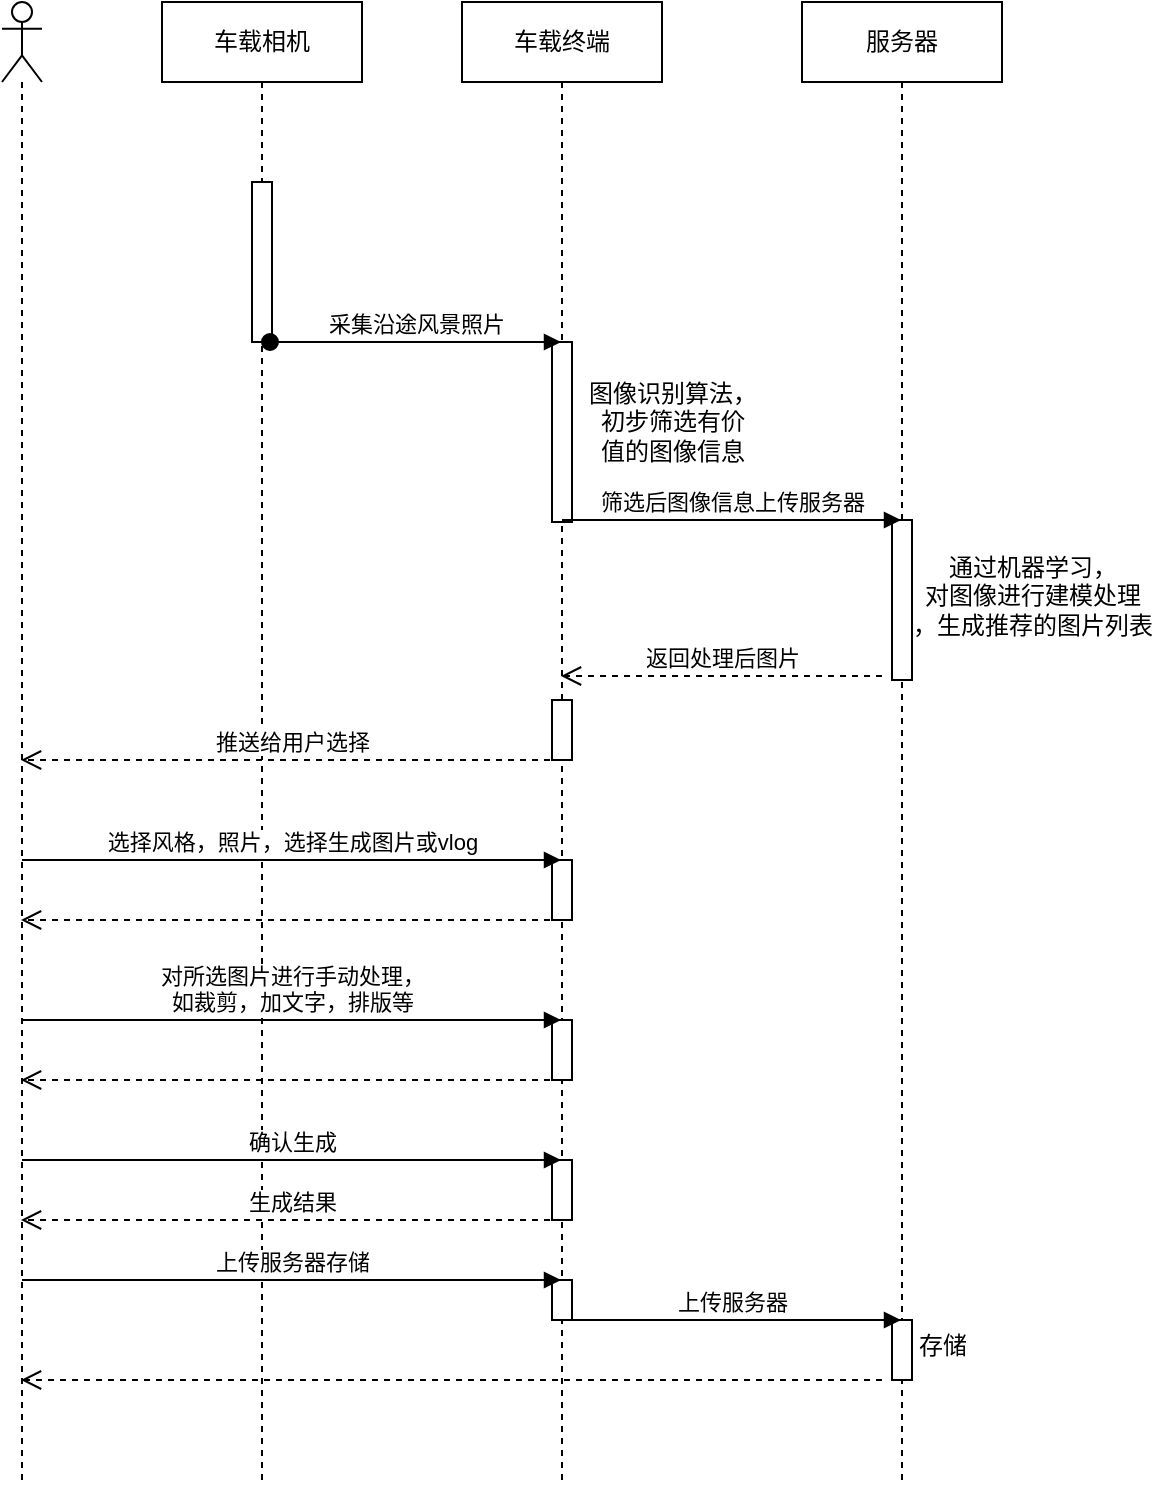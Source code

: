 <mxfile version="21.2.1" type="github">
  <diagram name="第 1 页" id="ib01LSSkLBWW3UDYk8SP">
    <mxGraphModel dx="1648" dy="908" grid="0" gridSize="10" guides="1" tooltips="1" connect="1" arrows="1" fold="1" page="1" pageScale="1" pageWidth="827" pageHeight="1169" math="0" shadow="0">
      <root>
        <mxCell id="0" />
        <mxCell id="1" parent="0" />
        <mxCell id="8xRexprWtARWGEOTkJHX-2" value="" style="shape=umlLifeline;perimeter=lifelinePerimeter;whiteSpace=wrap;html=1;container=1;dropTarget=0;collapsible=0;recursiveResize=0;outlineConnect=0;portConstraint=eastwest;newEdgeStyle={&quot;edgeStyle&quot;:&quot;elbowEdgeStyle&quot;,&quot;elbow&quot;:&quot;vertical&quot;,&quot;curved&quot;:0,&quot;rounded&quot;:0};participant=umlActor;" vertex="1" parent="1">
          <mxGeometry x="100" y="250" width="20" height="740" as="geometry" />
        </mxCell>
        <mxCell id="8xRexprWtARWGEOTkJHX-3" value="车载相机" style="shape=umlLifeline;perimeter=lifelinePerimeter;whiteSpace=wrap;html=1;container=1;dropTarget=0;collapsible=0;recursiveResize=0;outlineConnect=0;portConstraint=eastwest;newEdgeStyle={&quot;edgeStyle&quot;:&quot;elbowEdgeStyle&quot;,&quot;elbow&quot;:&quot;vertical&quot;,&quot;curved&quot;:0,&quot;rounded&quot;:0};" vertex="1" parent="1">
          <mxGeometry x="180" y="250" width="100" height="740" as="geometry" />
        </mxCell>
        <mxCell id="8xRexprWtARWGEOTkJHX-8" value="" style="html=1;points=[];perimeter=orthogonalPerimeter;outlineConnect=0;targetShapes=umlLifeline;portConstraint=eastwest;newEdgeStyle={&quot;edgeStyle&quot;:&quot;elbowEdgeStyle&quot;,&quot;elbow&quot;:&quot;vertical&quot;,&quot;curved&quot;:0,&quot;rounded&quot;:0};" vertex="1" parent="8xRexprWtARWGEOTkJHX-3">
          <mxGeometry x="45" y="90" width="10" height="80" as="geometry" />
        </mxCell>
        <mxCell id="8xRexprWtARWGEOTkJHX-4" value="车载终端" style="shape=umlLifeline;perimeter=lifelinePerimeter;whiteSpace=wrap;html=1;container=1;dropTarget=0;collapsible=0;recursiveResize=0;outlineConnect=0;portConstraint=eastwest;newEdgeStyle={&quot;edgeStyle&quot;:&quot;elbowEdgeStyle&quot;,&quot;elbow&quot;:&quot;vertical&quot;,&quot;curved&quot;:0,&quot;rounded&quot;:0};" vertex="1" parent="1">
          <mxGeometry x="330" y="250" width="100" height="740" as="geometry" />
        </mxCell>
        <mxCell id="8xRexprWtARWGEOTkJHX-11" value="" style="html=1;points=[];perimeter=orthogonalPerimeter;outlineConnect=0;targetShapes=umlLifeline;portConstraint=eastwest;newEdgeStyle={&quot;edgeStyle&quot;:&quot;elbowEdgeStyle&quot;,&quot;elbow&quot;:&quot;vertical&quot;,&quot;curved&quot;:0,&quot;rounded&quot;:0};" vertex="1" parent="8xRexprWtARWGEOTkJHX-4">
          <mxGeometry x="45" y="170" width="10" height="90" as="geometry" />
        </mxCell>
        <mxCell id="8xRexprWtARWGEOTkJHX-24" value="" style="html=1;points=[];perimeter=orthogonalPerimeter;outlineConnect=0;targetShapes=umlLifeline;portConstraint=eastwest;newEdgeStyle={&quot;edgeStyle&quot;:&quot;elbowEdgeStyle&quot;,&quot;elbow&quot;:&quot;vertical&quot;,&quot;curved&quot;:0,&quot;rounded&quot;:0};" vertex="1" parent="8xRexprWtARWGEOTkJHX-4">
          <mxGeometry x="45" y="349" width="10" height="30" as="geometry" />
        </mxCell>
        <mxCell id="8xRexprWtARWGEOTkJHX-26" value="" style="html=1;points=[];perimeter=orthogonalPerimeter;outlineConnect=0;targetShapes=umlLifeline;portConstraint=eastwest;newEdgeStyle={&quot;edgeStyle&quot;:&quot;elbowEdgeStyle&quot;,&quot;elbow&quot;:&quot;vertical&quot;,&quot;curved&quot;:0,&quot;rounded&quot;:0};" vertex="1" parent="8xRexprWtARWGEOTkJHX-4">
          <mxGeometry x="45" y="429" width="10" height="30" as="geometry" />
        </mxCell>
        <mxCell id="8xRexprWtARWGEOTkJHX-32" value="" style="html=1;points=[];perimeter=orthogonalPerimeter;outlineConnect=0;targetShapes=umlLifeline;portConstraint=eastwest;newEdgeStyle={&quot;edgeStyle&quot;:&quot;elbowEdgeStyle&quot;,&quot;elbow&quot;:&quot;vertical&quot;,&quot;curved&quot;:0,&quot;rounded&quot;:0};" vertex="1" parent="8xRexprWtARWGEOTkJHX-4">
          <mxGeometry x="45" y="509" width="10" height="30" as="geometry" />
        </mxCell>
        <mxCell id="8xRexprWtARWGEOTkJHX-36" value="" style="html=1;points=[];perimeter=orthogonalPerimeter;outlineConnect=0;targetShapes=umlLifeline;portConstraint=eastwest;newEdgeStyle={&quot;edgeStyle&quot;:&quot;elbowEdgeStyle&quot;,&quot;elbow&quot;:&quot;vertical&quot;,&quot;curved&quot;:0,&quot;rounded&quot;:0};" vertex="1" parent="8xRexprWtARWGEOTkJHX-4">
          <mxGeometry x="45" y="579" width="10" height="30" as="geometry" />
        </mxCell>
        <mxCell id="8xRexprWtARWGEOTkJHX-39" value="" style="html=1;points=[];perimeter=orthogonalPerimeter;outlineConnect=0;targetShapes=umlLifeline;portConstraint=eastwest;newEdgeStyle={&quot;edgeStyle&quot;:&quot;elbowEdgeStyle&quot;,&quot;elbow&quot;:&quot;vertical&quot;,&quot;curved&quot;:0,&quot;rounded&quot;:0};" vertex="1" parent="8xRexprWtARWGEOTkJHX-4">
          <mxGeometry x="45" y="639" width="10" height="20" as="geometry" />
        </mxCell>
        <mxCell id="8xRexprWtARWGEOTkJHX-12" value="采集沿途风景照片" style="html=1;verticalAlign=bottom;startArrow=oval;endArrow=block;startSize=8;edgeStyle=elbowEdgeStyle;elbow=vertical;curved=0;rounded=0;" edge="1" target="8xRexprWtARWGEOTkJHX-4" parent="1">
          <mxGeometry relative="1" as="geometry">
            <mxPoint x="234" y="420" as="sourcePoint" />
            <mxPoint x="319" y="420" as="targetPoint" />
          </mxGeometry>
        </mxCell>
        <mxCell id="8xRexprWtARWGEOTkJHX-15" value="图像识别算法，&lt;br&gt;初步筛选有价&lt;br&gt;值的图像信息" style="text;html=1;align=center;verticalAlign=middle;resizable=0;points=[];autosize=1;strokeColor=none;fillColor=none;" vertex="1" parent="1">
          <mxGeometry x="380" y="430" width="110" height="60" as="geometry" />
        </mxCell>
        <mxCell id="8xRexprWtARWGEOTkJHX-16" value="服务器" style="shape=umlLifeline;perimeter=lifelinePerimeter;whiteSpace=wrap;html=1;container=1;dropTarget=0;collapsible=0;recursiveResize=0;outlineConnect=0;portConstraint=eastwest;newEdgeStyle={&quot;edgeStyle&quot;:&quot;elbowEdgeStyle&quot;,&quot;elbow&quot;:&quot;vertical&quot;,&quot;curved&quot;:0,&quot;rounded&quot;:0};" vertex="1" parent="1">
          <mxGeometry x="500" y="250" width="100" height="740" as="geometry" />
        </mxCell>
        <mxCell id="8xRexprWtARWGEOTkJHX-41" value="" style="html=1;points=[];perimeter=orthogonalPerimeter;outlineConnect=0;targetShapes=umlLifeline;portConstraint=eastwest;newEdgeStyle={&quot;edgeStyle&quot;:&quot;elbowEdgeStyle&quot;,&quot;elbow&quot;:&quot;vertical&quot;,&quot;curved&quot;:0,&quot;rounded&quot;:0};" vertex="1" parent="8xRexprWtARWGEOTkJHX-16">
          <mxGeometry x="45" y="659" width="10" height="30" as="geometry" />
        </mxCell>
        <mxCell id="8xRexprWtARWGEOTkJHX-18" value="" style="html=1;points=[];perimeter=orthogonalPerimeter;outlineConnect=0;targetShapes=umlLifeline;portConstraint=eastwest;newEdgeStyle={&quot;edgeStyle&quot;:&quot;elbowEdgeStyle&quot;,&quot;elbow&quot;:&quot;vertical&quot;,&quot;curved&quot;:0,&quot;rounded&quot;:0};" vertex="1" parent="1">
          <mxGeometry x="545" y="509" width="10" height="80" as="geometry" />
        </mxCell>
        <mxCell id="8xRexprWtARWGEOTkJHX-21" value="筛选后图像信息上传服务器" style="html=1;verticalAlign=bottom;endArrow=block;edgeStyle=elbowEdgeStyle;elbow=vertical;curved=0;rounded=0;" edge="1" parent="1">
          <mxGeometry width="80" relative="1" as="geometry">
            <mxPoint x="380" y="509" as="sourcePoint" />
            <mxPoint x="549.5" y="509" as="targetPoint" />
          </mxGeometry>
        </mxCell>
        <mxCell id="8xRexprWtARWGEOTkJHX-22" value="通过机器学习，&lt;br&gt;对图像进行建模处理&lt;br&gt;，生成推荐的图片列表" style="text;html=1;align=center;verticalAlign=middle;resizable=0;points=[];autosize=1;strokeColor=none;fillColor=none;" vertex="1" parent="1">
          <mxGeometry x="545" y="517" width="140" height="60" as="geometry" />
        </mxCell>
        <mxCell id="8xRexprWtARWGEOTkJHX-23" value="返回处理后图片" style="html=1;verticalAlign=bottom;endArrow=open;dashed=1;endSize=8;edgeStyle=elbowEdgeStyle;elbow=vertical;curved=0;rounded=0;" edge="1" parent="1">
          <mxGeometry relative="1" as="geometry">
            <mxPoint x="540" y="587" as="sourcePoint" />
            <mxPoint x="379.5" y="587" as="targetPoint" />
          </mxGeometry>
        </mxCell>
        <mxCell id="8xRexprWtARWGEOTkJHX-25" value="推送给用户选择" style="html=1;verticalAlign=bottom;endArrow=open;dashed=1;endSize=8;edgeStyle=elbowEdgeStyle;elbow=vertical;curved=0;rounded=0;" edge="1" parent="1">
          <mxGeometry relative="1" as="geometry">
            <mxPoint x="380" y="629" as="sourcePoint" />
            <mxPoint x="109.5" y="629" as="targetPoint" />
          </mxGeometry>
        </mxCell>
        <mxCell id="8xRexprWtARWGEOTkJHX-28" value="选择风格，照片，选择生成图片或vlog" style="html=1;verticalAlign=bottom;endArrow=block;edgeStyle=elbowEdgeStyle;elbow=vertical;curved=0;rounded=0;" edge="1" parent="1">
          <mxGeometry width="80" relative="1" as="geometry">
            <mxPoint x="110" y="679" as="sourcePoint" />
            <mxPoint x="379.5" y="679" as="targetPoint" />
          </mxGeometry>
        </mxCell>
        <mxCell id="8xRexprWtARWGEOTkJHX-30" value="" style="html=1;verticalAlign=bottom;endArrow=open;dashed=1;endSize=8;edgeStyle=elbowEdgeStyle;elbow=vertical;curved=0;rounded=0;" edge="1" parent="1">
          <mxGeometry relative="1" as="geometry">
            <mxPoint x="380" y="709" as="sourcePoint" />
            <mxPoint x="109.5" y="709" as="targetPoint" />
          </mxGeometry>
        </mxCell>
        <mxCell id="8xRexprWtARWGEOTkJHX-31" value="对所选图片进行手动处理，&lt;br&gt;如裁剪，加文字，排版等" style="html=1;verticalAlign=bottom;endArrow=block;edgeStyle=elbowEdgeStyle;elbow=vertical;curved=0;rounded=0;" edge="1" parent="1">
          <mxGeometry width="80" relative="1" as="geometry">
            <mxPoint x="110" y="759" as="sourcePoint" />
            <mxPoint x="379.5" y="759" as="targetPoint" />
          </mxGeometry>
        </mxCell>
        <mxCell id="8xRexprWtARWGEOTkJHX-33" value="" style="html=1;verticalAlign=bottom;endArrow=open;dashed=1;endSize=8;edgeStyle=elbowEdgeStyle;elbow=vertical;curved=0;rounded=0;" edge="1" parent="1">
          <mxGeometry relative="1" as="geometry">
            <mxPoint x="380" y="789" as="sourcePoint" />
            <mxPoint x="109.5" y="789" as="targetPoint" />
          </mxGeometry>
        </mxCell>
        <mxCell id="8xRexprWtARWGEOTkJHX-35" value="确认生成" style="html=1;verticalAlign=bottom;endArrow=block;edgeStyle=elbowEdgeStyle;elbow=vertical;curved=0;rounded=0;" edge="1" parent="1">
          <mxGeometry width="80" relative="1" as="geometry">
            <mxPoint x="110" y="829" as="sourcePoint" />
            <mxPoint x="379.5" y="829" as="targetPoint" />
          </mxGeometry>
        </mxCell>
        <mxCell id="8xRexprWtARWGEOTkJHX-37" value="生成结果" style="html=1;verticalAlign=bottom;endArrow=open;dashed=1;endSize=8;edgeStyle=elbowEdgeStyle;elbow=vertical;curved=0;rounded=0;" edge="1" parent="1">
          <mxGeometry relative="1" as="geometry">
            <mxPoint x="380" y="859" as="sourcePoint" />
            <mxPoint x="109.5" y="859" as="targetPoint" />
          </mxGeometry>
        </mxCell>
        <mxCell id="8xRexprWtARWGEOTkJHX-38" value="上传服务器存储" style="html=1;verticalAlign=bottom;endArrow=block;edgeStyle=elbowEdgeStyle;elbow=vertical;curved=0;rounded=0;" edge="1" parent="1">
          <mxGeometry width="80" relative="1" as="geometry">
            <mxPoint x="110" y="889" as="sourcePoint" />
            <mxPoint x="379.5" y="889" as="targetPoint" />
          </mxGeometry>
        </mxCell>
        <mxCell id="8xRexprWtARWGEOTkJHX-40" value="上传服务器" style="html=1;verticalAlign=bottom;endArrow=block;edgeStyle=elbowEdgeStyle;elbow=vertical;curved=0;rounded=0;" edge="1" parent="1">
          <mxGeometry width="80" relative="1" as="geometry">
            <mxPoint x="380" y="909" as="sourcePoint" />
            <mxPoint x="549.5" y="909" as="targetPoint" />
          </mxGeometry>
        </mxCell>
        <mxCell id="8xRexprWtARWGEOTkJHX-42" value="" style="html=1;verticalAlign=bottom;endArrow=open;dashed=1;endSize=8;edgeStyle=elbowEdgeStyle;elbow=vertical;curved=0;rounded=0;" edge="1" parent="1">
          <mxGeometry relative="1" as="geometry">
            <mxPoint x="540" y="939" as="sourcePoint" />
            <mxPoint x="109.5" y="939" as="targetPoint" />
          </mxGeometry>
        </mxCell>
        <mxCell id="8xRexprWtARWGEOTkJHX-43" value="存储" style="text;html=1;align=center;verticalAlign=middle;resizable=0;points=[];autosize=1;strokeColor=none;fillColor=none;" vertex="1" parent="1">
          <mxGeometry x="545" y="907" width="50" height="30" as="geometry" />
        </mxCell>
      </root>
    </mxGraphModel>
  </diagram>
</mxfile>
